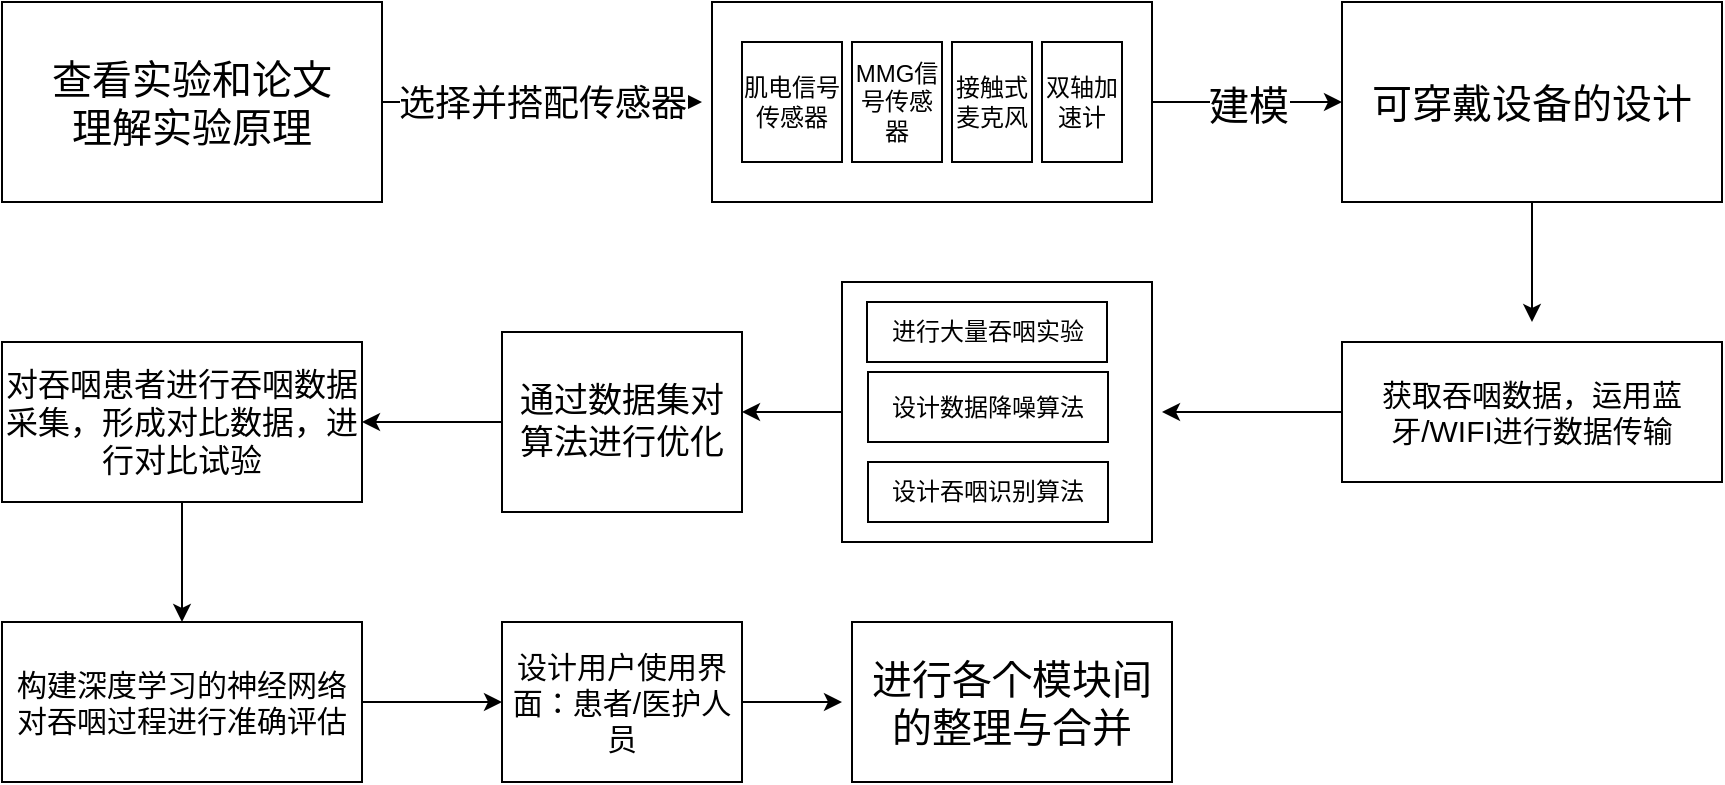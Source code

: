 <mxfile version="14.5.7" type="github"><diagram id="OvSm0oxmzRMJQcfpeMKC" name="Page-1"><mxGraphModel dx="1692" dy="514" grid="1" gridSize="10" guides="1" tooltips="1" connect="1" arrows="1" fold="1" page="1" pageScale="1" pageWidth="827" pageHeight="1169" math="0" shadow="0"><root><mxCell id="0"/><mxCell id="1" parent="0"/><mxCell id="uN1a2FF0P24pVhx8YNKu-10" value="&lt;font style=&quot;font-size: 20px&quot;&gt;建模&lt;/font&gt;" style="edgeStyle=orthogonalEdgeStyle;rounded=0;orthogonalLoop=1;jettySize=auto;html=1;entryX=0;entryY=0.5;entryDx=0;entryDy=0;" edge="1" parent="1" source="uN1a2FF0P24pVhx8YNKu-1"><mxGeometry relative="1" as="geometry"><mxPoint x="460" y="420" as="targetPoint"/></mxGeometry></mxCell><mxCell id="uN1a2FF0P24pVhx8YNKu-1" value="" style="rounded=0;whiteSpace=wrap;html=1;" vertex="1" parent="1"><mxGeometry x="145" y="370" width="220" height="100" as="geometry"/></mxCell><mxCell id="uN1a2FF0P24pVhx8YNKu-4" value="肌电信号传感器" style="rounded=0;whiteSpace=wrap;html=1;" vertex="1" parent="1"><mxGeometry x="160" y="390" width="50" height="60" as="geometry"/></mxCell><mxCell id="uN1a2FF0P24pVhx8YNKu-5" value="MMG信号传感器" style="rounded=0;whiteSpace=wrap;html=1;" vertex="1" parent="1"><mxGeometry x="215" y="390" width="45" height="60" as="geometry"/></mxCell><mxCell id="uN1a2FF0P24pVhx8YNKu-6" value="接触式麦克风" style="rounded=0;whiteSpace=wrap;html=1;" vertex="1" parent="1"><mxGeometry x="265" y="390" width="40" height="60" as="geometry"/></mxCell><mxCell id="uN1a2FF0P24pVhx8YNKu-7" value="双轴加速计" style="rounded=0;whiteSpace=wrap;html=1;" vertex="1" parent="1"><mxGeometry x="310" y="390" width="40" height="60" as="geometry"/></mxCell><mxCell id="uN1a2FF0P24pVhx8YNKu-16" style="edgeStyle=orthogonalEdgeStyle;rounded=0;orthogonalLoop=1;jettySize=auto;html=1;" edge="1" parent="1" source="uN1a2FF0P24pVhx8YNKu-11"><mxGeometry relative="1" as="geometry"><mxPoint x="555" y="530" as="targetPoint"/></mxGeometry></mxCell><mxCell id="uN1a2FF0P24pVhx8YNKu-11" value="&lt;font style=&quot;font-size: 20px&quot;&gt;可穿戴设备的设计&lt;/font&gt;" style="rounded=0;whiteSpace=wrap;html=1;" vertex="1" parent="1"><mxGeometry x="460" y="370" width="190" height="100" as="geometry"/></mxCell><mxCell id="uN1a2FF0P24pVhx8YNKu-15" value="&lt;font style=&quot;font-size: 18px&quot;&gt;选择并搭配传感器&lt;/font&gt;" style="edgeStyle=orthogonalEdgeStyle;rounded=0;orthogonalLoop=1;jettySize=auto;html=1;" edge="1" parent="1" source="uN1a2FF0P24pVhx8YNKu-12"><mxGeometry relative="1" as="geometry"><mxPoint x="140" y="420" as="targetPoint"/></mxGeometry></mxCell><mxCell id="uN1a2FF0P24pVhx8YNKu-12" value="&lt;font style=&quot;font-size: 20px&quot;&gt;查看实验和论文&lt;br&gt;理解实验原理&lt;/font&gt;" style="rounded=0;whiteSpace=wrap;html=1;" vertex="1" parent="1"><mxGeometry x="-210" y="370" width="190" height="100" as="geometry"/></mxCell><mxCell id="uN1a2FF0P24pVhx8YNKu-18" style="edgeStyle=orthogonalEdgeStyle;rounded=0;orthogonalLoop=1;jettySize=auto;html=1;" edge="1" parent="1" source="uN1a2FF0P24pVhx8YNKu-17"><mxGeometry relative="1" as="geometry"><mxPoint x="370" y="575" as="targetPoint"/></mxGeometry></mxCell><mxCell id="uN1a2FF0P24pVhx8YNKu-17" value="&lt;font style=&quot;font-size: 15px&quot;&gt;获取吞咽数据，运用蓝牙/WIFI进行数据传输&lt;/font&gt;" style="rounded=0;whiteSpace=wrap;html=1;" vertex="1" parent="1"><mxGeometry x="460" y="540" width="190" height="70" as="geometry"/></mxCell><mxCell id="uN1a2FF0P24pVhx8YNKu-23" style="edgeStyle=orthogonalEdgeStyle;rounded=0;orthogonalLoop=1;jettySize=auto;html=1;" edge="1" parent="1" source="uN1a2FF0P24pVhx8YNKu-19"><mxGeometry relative="1" as="geometry"><mxPoint x="160.0" y="575" as="targetPoint"/></mxGeometry></mxCell><mxCell id="uN1a2FF0P24pVhx8YNKu-19" value="" style="rounded=0;whiteSpace=wrap;html=1;" vertex="1" parent="1"><mxGeometry x="210" y="510" width="155" height="130" as="geometry"/></mxCell><mxCell id="uN1a2FF0P24pVhx8YNKu-20" value="进行大量吞咽实验" style="rounded=0;whiteSpace=wrap;html=1;" vertex="1" parent="1"><mxGeometry x="222.5" y="520" width="120" height="30" as="geometry"/></mxCell><mxCell id="uN1a2FF0P24pVhx8YNKu-21" value="设计数据降噪算法" style="rounded=0;whiteSpace=wrap;html=1;" vertex="1" parent="1"><mxGeometry x="223" y="555" width="120" height="35" as="geometry"/></mxCell><mxCell id="uN1a2FF0P24pVhx8YNKu-22" value="设计吞咽识别算法" style="rounded=0;whiteSpace=wrap;html=1;" vertex="1" parent="1"><mxGeometry x="223" y="600" width="120" height="30" as="geometry"/></mxCell><mxCell id="uN1a2FF0P24pVhx8YNKu-28" style="edgeStyle=orthogonalEdgeStyle;rounded=0;orthogonalLoop=1;jettySize=auto;html=1;entryX=1;entryY=0.5;entryDx=0;entryDy=0;" edge="1" parent="1" source="uN1a2FF0P24pVhx8YNKu-24" target="uN1a2FF0P24pVhx8YNKu-26"><mxGeometry relative="1" as="geometry"/></mxCell><mxCell id="uN1a2FF0P24pVhx8YNKu-24" value="&lt;font style=&quot;font-size: 17px&quot;&gt;通过数据集对算法进行优化&lt;/font&gt;" style="rounded=0;whiteSpace=wrap;html=1;" vertex="1" parent="1"><mxGeometry x="40" y="535" width="120" height="90" as="geometry"/></mxCell><mxCell id="uN1a2FF0P24pVhx8YNKu-29" style="edgeStyle=orthogonalEdgeStyle;rounded=0;orthogonalLoop=1;jettySize=auto;html=1;" edge="1" parent="1" source="uN1a2FF0P24pVhx8YNKu-26"><mxGeometry relative="1" as="geometry"><mxPoint x="-120" y="680" as="targetPoint"/></mxGeometry></mxCell><mxCell id="uN1a2FF0P24pVhx8YNKu-26" value="&lt;font style=&quot;font-size: 16px&quot;&gt;对吞咽患者进行吞咽数据采集，形成对比数据，进行对比试验&lt;/font&gt;" style="rounded=0;whiteSpace=wrap;html=1;" vertex="1" parent="1"><mxGeometry x="-210" y="540" width="180" height="80" as="geometry"/></mxCell><mxCell id="uN1a2FF0P24pVhx8YNKu-31" style="edgeStyle=orthogonalEdgeStyle;rounded=0;orthogonalLoop=1;jettySize=auto;html=1;" edge="1" parent="1" source="uN1a2FF0P24pVhx8YNKu-30"><mxGeometry relative="1" as="geometry"><mxPoint x="40.0" y="720" as="targetPoint"/></mxGeometry></mxCell><mxCell id="uN1a2FF0P24pVhx8YNKu-30" value="&lt;font style=&quot;font-size: 15px&quot;&gt;构建深度学习的神经网络&lt;br&gt;对吞咽过程进行准确评估&lt;/font&gt;" style="rounded=0;whiteSpace=wrap;html=1;" vertex="1" parent="1"><mxGeometry x="-210" y="680" width="180" height="80" as="geometry"/></mxCell><mxCell id="uN1a2FF0P24pVhx8YNKu-33" style="edgeStyle=orthogonalEdgeStyle;rounded=0;orthogonalLoop=1;jettySize=auto;html=1;" edge="1" parent="1" source="uN1a2FF0P24pVhx8YNKu-32"><mxGeometry relative="1" as="geometry"><mxPoint x="210.0" y="720" as="targetPoint"/></mxGeometry></mxCell><mxCell id="uN1a2FF0P24pVhx8YNKu-32" value="&lt;font style=&quot;font-size: 15px&quot;&gt;设计用户使用界面：患者/医护人员&lt;/font&gt;" style="rounded=0;whiteSpace=wrap;html=1;" vertex="1" parent="1"><mxGeometry x="40" y="680" width="120" height="80" as="geometry"/></mxCell><mxCell id="uN1a2FF0P24pVhx8YNKu-34" value="&lt;font style=&quot;font-size: 20px&quot;&gt;进行各个模块间的整理与合并&lt;/font&gt;" style="rounded=0;whiteSpace=wrap;html=1;" vertex="1" parent="1"><mxGeometry x="215" y="680" width="160" height="80" as="geometry"/></mxCell></root></mxGraphModel></diagram></mxfile>